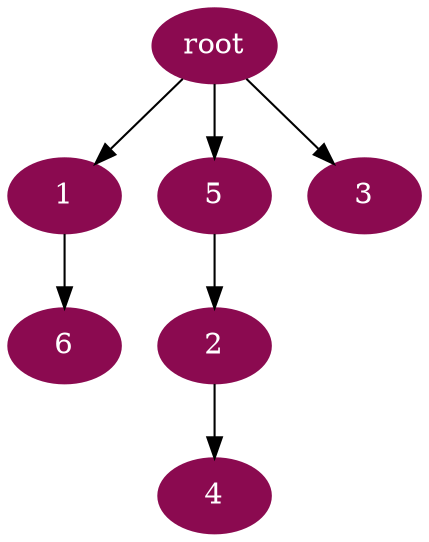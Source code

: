 digraph G {
node [color=deeppink4, style=filled, fontcolor=white];
"root" -> 1;
5 -> 2;
"root" -> 3;
2 -> 4;
"root" -> 5;
1 -> 6;
}
